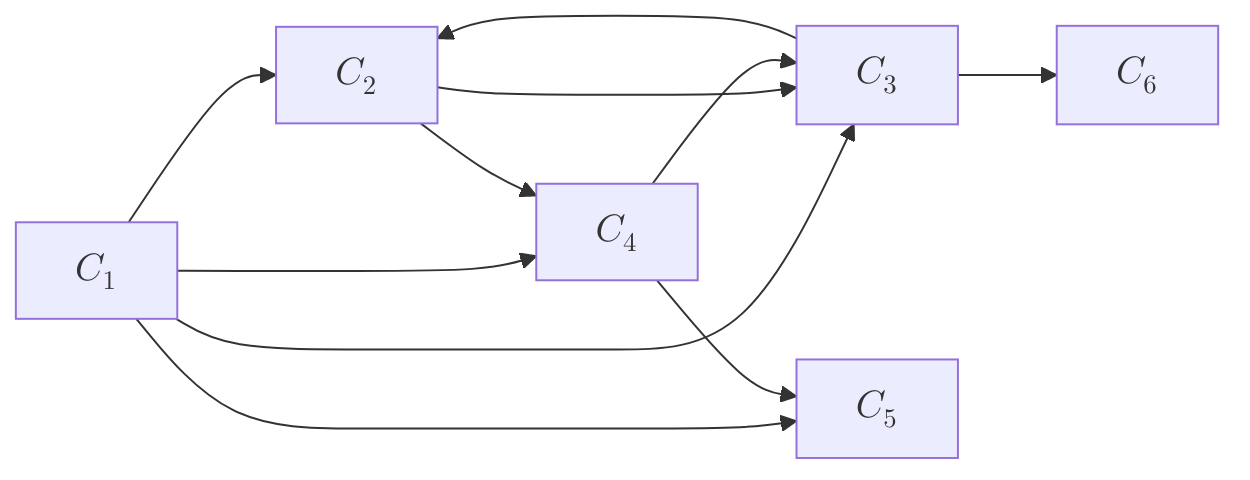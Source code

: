 flowchart LR
    A[$$C_1$$]
    B[$$C_2$$]
    C[$$C_3$$]
    D[$$C_4$$]
    E[$$C_5$$]
    F[$$C_6$$]

    A --> B & C & D & E
    B --> C & D
    C --> B & F
    D --> C & E